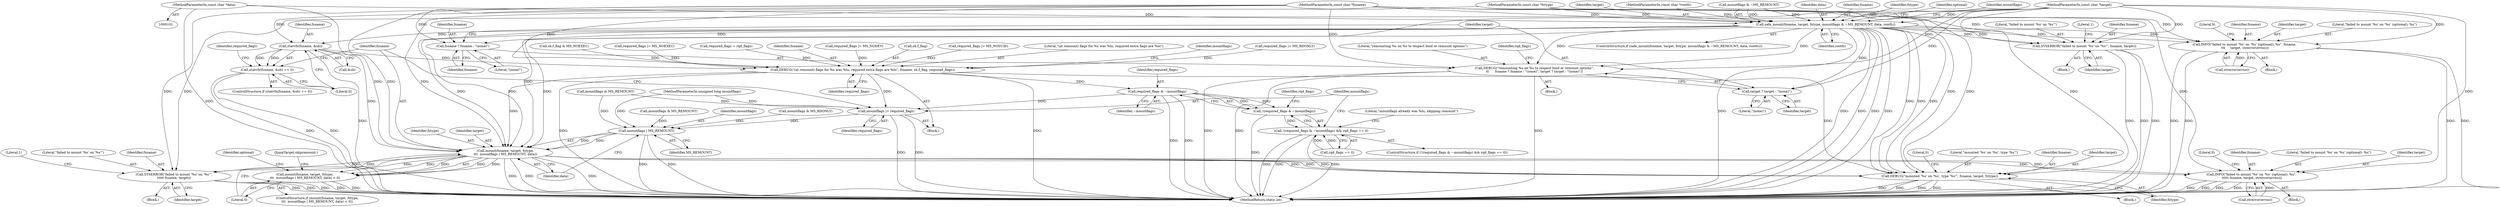 digraph "0_lxc_592fd47a6245508b79fe6ac819fe6d3b2c1289be_5@pointer" {
"1000106" [label="(MethodParameterIn,const char *data)"];
"1000112" [label="(Call,safe_mount(fsname, target, fstype, mountflags & ~MS_REMOUNT, data, rootfs))"];
"1000125" [label="(Call,INFO(\"failed to mount '%s' on '%s' (optional): %s\", fsname,\n \t\t\t     target, strerror(errno)))"];
"1000135" [label="(Call,SYSERROR(\"failed to mount '%s' on '%s'\", fsname, target))"];
"1000151" [label="(Call,DEBUG(\"remounting %s on %s to respect bind or remount options\",\n\t\t      fsname ? fsname : \"(none)\", target ? target : \"(none)\"))"];
"1000153" [label="(Call,fsname ? fsname : \"(none)\")"];
"1000157" [label="(Call,target ? target : \"(none)\")"];
"1000174" [label="(Call,statvfs(fsname, &sb))"];
"1000173" [label="(Call,statvfs(fsname, &sb) == 0)"];
"1000220" [label="(Call,DEBUG(\"(at remount) flags for %s was %lu, required extra flags are %lu\", fsname, sb.f_flag, required_flags))"];
"1000236" [label="(Call,required_flags & ~mountflags)"];
"1000235" [label="(Call,!(required_flags & ~mountflags))"];
"1000234" [label="(Call,!(required_flags & ~mountflags) && rqd_flags == 0)"];
"1000247" [label="(Call,mountflags |= required_flags)"];
"1000256" [label="(Call,mountflags | MS_REMOUNT)"];
"1000252" [label="(Call,mount(fsname, target, fstype,\n\t\t\t  mountflags | MS_REMOUNT, data))"];
"1000251" [label="(Call,mount(fsname, target, fstype,\n\t\t\t  mountflags | MS_REMOUNT, data) < 0)"];
"1000265" [label="(Call,INFO(\"failed to mount '%s' on '%s' (optional): %s\",\n \t\t\t\t\t fsname, target, strerror(errno)))"];
"1000275" [label="(Call,SYSERROR(\"failed to mount '%s' on '%s'\",\n\t\t\t\t\t fsname, target))"];
"1000283" [label="(Call,DEBUG(\"mounted '%s' on '%s', type '%s'\", fsname, target, fstype))"];
"1000281" [label="(Literal,1)"];
"1000175" [label="(Identifier,fsname)"];
"1000244" [label="(Literal,\"mountflags already was %lu, skipping remount\")"];
"1000249" [label="(Identifier,required_flags)"];
"1000272" [label="(Literal,0)"];
"1000282" [label="(JumpTarget,skipremount:)"];
"1000105" [label="(MethodParameterIn,unsigned long mountflags)"];
"1000153" [label="(Call,fsname ? fsname : \"(none)\")"];
"1000103" [label="(MethodParameterIn,const char *target)"];
"1000235" [label="(Call,!(required_flags & ~mountflags))"];
"1000123" [label="(Identifier,optional)"];
"1000155" [label="(Identifier,fsname)"];
"1000251" [label="(Call,mount(fsname, target, fstype,\n\t\t\t  mountflags | MS_REMOUNT, data) < 0)"];
"1000267" [label="(Identifier,fsname)"];
"1000266" [label="(Literal,\"failed to mount '%s' on '%s' (optional): %s\")"];
"1000258" [label="(Identifier,MS_REMOUNT)"];
"1000150" [label="(Block,)"];
"1000257" [label="(Identifier,mountflags)"];
"1000239" [label="(Call,rqd_flags == 0)"];
"1000111" [label="(ControlStructure,if (safe_mount(fsname, target, fstype, mountflags & ~MS_REMOUNT, data, rootfs)))"];
"1000106" [label="(MethodParameterIn,const char *data)"];
"1000112" [label="(Call,safe_mount(fsname, target, fstype, mountflags & ~MS_REMOUNT, data, rootfs))"];
"1000145" [label="(Identifier,mountflags)"];
"1000276" [label="(Literal,\"failed to mount '%s' on '%s'\")"];
"1000104" [label="(MethodParameterIn,const char *fstype)"];
"1000212" [label="(Call,sb.f_flag & MS_NOEXEC)"];
"1000236" [label="(Call,required_flags & ~mountflags)"];
"1000217" [label="(Call,required_flags |= MS_NOEXEC)"];
"1000114" [label="(Identifier,target)"];
"1000277" [label="(Identifier,fsname)"];
"1000166" [label="(Call,mountflags & MS_RDONLY)"];
"1000181" [label="(Call,required_flags = rqd_flags)"];
"1000182" [label="(Identifier,required_flags)"];
"1000226" [label="(Identifier,required_flags)"];
"1000259" [label="(Identifier,data)"];
"1000141" [label="(Literal,1)"];
"1000156" [label="(Literal,\"(none)\")"];
"1000108" [label="(MethodParameterIn,const char *rootfs)"];
"1000163" [label="(Identifier,rqd_flags)"];
"1000265" [label="(Call,INFO(\"failed to mount '%s' on '%s' (optional): %s\",\n \t\t\t\t\t fsname, target, strerror(errno)))"];
"1000135" [label="(Call,SYSERROR(\"failed to mount '%s' on '%s'\", fsname, target))"];
"1000129" [label="(Call,strerror(errno))"];
"1000176" [label="(Call,&sb)"];
"1000284" [label="(Literal,\"mounted '%s' on '%s', type '%s'\")"];
"1000233" [label="(ControlStructure,if (!(required_flags & ~mountflags) && rqd_flags == 0))"];
"1000275" [label="(Call,SYSERROR(\"failed to mount '%s' on '%s'\",\n\t\t\t\t\t fsname, target))"];
"1000240" [label="(Identifier,rqd_flags)"];
"1000222" [label="(Identifier,fsname)"];
"1000260" [label="(Literal,0)"];
"1000229" [label="(Call,mountflags & MS_REMOUNT)"];
"1000252" [label="(Call,mount(fsname, target, fstype,\n\t\t\t  mountflags | MS_REMOUNT, data))"];
"1000274" [label="(Block,)"];
"1000134" [label="(Block,)"];
"1000220" [label="(Call,DEBUG(\"(at remount) flags for %s was %lu, required extra flags are %lu\", fsname, sb.f_flag, required_flags))"];
"1000128" [label="(Identifier,target)"];
"1000152" [label="(Literal,\"remounting %s on %s to respect bind or remount options\")"];
"1000126" [label="(Literal,\"failed to mount '%s' on '%s' (optional): %s\")"];
"1000238" [label="(Identifier,~mountflags)"];
"1000199" [label="(Call,required_flags |= MS_NODEV)"];
"1000263" [label="(Identifier,optional)"];
"1000132" [label="(Literal,0)"];
"1000158" [label="(Identifier,target)"];
"1000116" [label="(Call,mountflags & ~MS_REMOUNT)"];
"1000137" [label="(Identifier,fsname)"];
"1000285" [label="(Identifier,fsname)"];
"1000234" [label="(Call,!(required_flags & ~mountflags) && rqd_flags == 0)"];
"1000269" [label="(Call,strerror(errno))"];
"1000255" [label="(Identifier,fstype)"];
"1000256" [label="(Call,mountflags | MS_REMOUNT)"];
"1000250" [label="(ControlStructure,if (mount(fsname, target, fstype,\n\t\t\t  mountflags | MS_REMOUNT, data) < 0))"];
"1000154" [label="(Identifier,fsname)"];
"1000119" [label="(Identifier,data)"];
"1000283" [label="(Call,DEBUG(\"mounted '%s' on '%s', type '%s'\", fsname, target, fstype))"];
"1000138" [label="(Identifier,target)"];
"1000237" [label="(Identifier,required_flags)"];
"1000268" [label="(Identifier,target)"];
"1000173" [label="(Call,statvfs(fsname, &sb) == 0)"];
"1000253" [label="(Identifier,fsname)"];
"1000223" [label="(Call,sb.f_flag)"];
"1000113" [label="(Identifier,fsname)"];
"1000151" [label="(Call,DEBUG(\"remounting %s on %s to respect bind or remount options\",\n\t\t      fsname ? fsname : \"(none)\", target ? target : \"(none)\"))"];
"1000254" [label="(Identifier,target)"];
"1000287" [label="(Identifier,fstype)"];
"1000102" [label="(MethodParameterIn,const char *fsname)"];
"1000248" [label="(Identifier,mountflags)"];
"1000127" [label="(Identifier,fsname)"];
"1000286" [label="(Identifier,target)"];
"1000289" [label="(Literal,0)"];
"1000109" [label="(Block,)"];
"1000190" [label="(Call,required_flags |= MS_NOSUID)"];
"1000124" [label="(Block,)"];
"1000144" [label="(Call,mountflags & MS_REMOUNT)"];
"1000157" [label="(Call,target ? target : \"(none)\")"];
"1000115" [label="(Identifier,fstype)"];
"1000136" [label="(Literal,\"failed to mount '%s' on '%s'\")"];
"1000160" [label="(Literal,\"(none)\")"];
"1000174" [label="(Call,statvfs(fsname, &sb))"];
"1000290" [label="(MethodReturn,static int)"];
"1000221" [label="(Literal,\"(at remount) flags for %s was %lu, required extra flags are %lu\")"];
"1000230" [label="(Identifier,mountflags)"];
"1000178" [label="(Literal,0)"];
"1000125" [label="(Call,INFO(\"failed to mount '%s' on '%s' (optional): %s\", fsname,\n \t\t\t     target, strerror(errno)))"];
"1000120" [label="(Identifier,rootfs)"];
"1000247" [label="(Call,mountflags |= required_flags)"];
"1000264" [label="(Block,)"];
"1000278" [label="(Identifier,target)"];
"1000159" [label="(Identifier,target)"];
"1000208" [label="(Call,required_flags |= MS_RDONLY)"];
"1000179" [label="(Block,)"];
"1000172" [label="(ControlStructure,if (statvfs(fsname, &sb) == 0))"];
"1000106" -> "1000101"  [label="AST: "];
"1000106" -> "1000290"  [label="DDG: "];
"1000106" -> "1000112"  [label="DDG: "];
"1000106" -> "1000252"  [label="DDG: "];
"1000112" -> "1000111"  [label="AST: "];
"1000112" -> "1000120"  [label="CFG: "];
"1000113" -> "1000112"  [label="AST: "];
"1000114" -> "1000112"  [label="AST: "];
"1000115" -> "1000112"  [label="AST: "];
"1000116" -> "1000112"  [label="AST: "];
"1000119" -> "1000112"  [label="AST: "];
"1000120" -> "1000112"  [label="AST: "];
"1000123" -> "1000112"  [label="CFG: "];
"1000145" -> "1000112"  [label="CFG: "];
"1000112" -> "1000290"  [label="DDG: "];
"1000112" -> "1000290"  [label="DDG: "];
"1000112" -> "1000290"  [label="DDG: "];
"1000112" -> "1000290"  [label="DDG: "];
"1000112" -> "1000290"  [label="DDG: "];
"1000102" -> "1000112"  [label="DDG: "];
"1000103" -> "1000112"  [label="DDG: "];
"1000104" -> "1000112"  [label="DDG: "];
"1000116" -> "1000112"  [label="DDG: "];
"1000116" -> "1000112"  [label="DDG: "];
"1000108" -> "1000112"  [label="DDG: "];
"1000112" -> "1000125"  [label="DDG: "];
"1000112" -> "1000125"  [label="DDG: "];
"1000112" -> "1000135"  [label="DDG: "];
"1000112" -> "1000135"  [label="DDG: "];
"1000112" -> "1000151"  [label="DDG: "];
"1000112" -> "1000151"  [label="DDG: "];
"1000112" -> "1000153"  [label="DDG: "];
"1000112" -> "1000157"  [label="DDG: "];
"1000112" -> "1000174"  [label="DDG: "];
"1000112" -> "1000252"  [label="DDG: "];
"1000112" -> "1000252"  [label="DDG: "];
"1000112" -> "1000252"  [label="DDG: "];
"1000112" -> "1000283"  [label="DDG: "];
"1000112" -> "1000283"  [label="DDG: "];
"1000112" -> "1000283"  [label="DDG: "];
"1000125" -> "1000124"  [label="AST: "];
"1000125" -> "1000129"  [label="CFG: "];
"1000126" -> "1000125"  [label="AST: "];
"1000127" -> "1000125"  [label="AST: "];
"1000128" -> "1000125"  [label="AST: "];
"1000129" -> "1000125"  [label="AST: "];
"1000132" -> "1000125"  [label="CFG: "];
"1000125" -> "1000290"  [label="DDG: "];
"1000125" -> "1000290"  [label="DDG: "];
"1000125" -> "1000290"  [label="DDG: "];
"1000125" -> "1000290"  [label="DDG: "];
"1000102" -> "1000125"  [label="DDG: "];
"1000103" -> "1000125"  [label="DDG: "];
"1000129" -> "1000125"  [label="DDG: "];
"1000135" -> "1000134"  [label="AST: "];
"1000135" -> "1000138"  [label="CFG: "];
"1000136" -> "1000135"  [label="AST: "];
"1000137" -> "1000135"  [label="AST: "];
"1000138" -> "1000135"  [label="AST: "];
"1000141" -> "1000135"  [label="CFG: "];
"1000135" -> "1000290"  [label="DDG: "];
"1000135" -> "1000290"  [label="DDG: "];
"1000135" -> "1000290"  [label="DDG: "];
"1000102" -> "1000135"  [label="DDG: "];
"1000103" -> "1000135"  [label="DDG: "];
"1000151" -> "1000150"  [label="AST: "];
"1000151" -> "1000157"  [label="CFG: "];
"1000152" -> "1000151"  [label="AST: "];
"1000153" -> "1000151"  [label="AST: "];
"1000157" -> "1000151"  [label="AST: "];
"1000163" -> "1000151"  [label="CFG: "];
"1000151" -> "1000290"  [label="DDG: "];
"1000151" -> "1000290"  [label="DDG: "];
"1000151" -> "1000290"  [label="DDG: "];
"1000102" -> "1000151"  [label="DDG: "];
"1000103" -> "1000151"  [label="DDG: "];
"1000153" -> "1000155"  [label="CFG: "];
"1000153" -> "1000156"  [label="CFG: "];
"1000154" -> "1000153"  [label="AST: "];
"1000155" -> "1000153"  [label="AST: "];
"1000156" -> "1000153"  [label="AST: "];
"1000158" -> "1000153"  [label="CFG: "];
"1000102" -> "1000153"  [label="DDG: "];
"1000157" -> "1000159"  [label="CFG: "];
"1000157" -> "1000160"  [label="CFG: "];
"1000158" -> "1000157"  [label="AST: "];
"1000159" -> "1000157"  [label="AST: "];
"1000160" -> "1000157"  [label="AST: "];
"1000103" -> "1000157"  [label="DDG: "];
"1000174" -> "1000173"  [label="AST: "];
"1000174" -> "1000176"  [label="CFG: "];
"1000175" -> "1000174"  [label="AST: "];
"1000176" -> "1000174"  [label="AST: "];
"1000178" -> "1000174"  [label="CFG: "];
"1000174" -> "1000290"  [label="DDG: "];
"1000174" -> "1000173"  [label="DDG: "];
"1000174" -> "1000173"  [label="DDG: "];
"1000102" -> "1000174"  [label="DDG: "];
"1000174" -> "1000220"  [label="DDG: "];
"1000174" -> "1000252"  [label="DDG: "];
"1000173" -> "1000172"  [label="AST: "];
"1000173" -> "1000178"  [label="CFG: "];
"1000178" -> "1000173"  [label="AST: "];
"1000182" -> "1000173"  [label="CFG: "];
"1000253" -> "1000173"  [label="CFG: "];
"1000173" -> "1000290"  [label="DDG: "];
"1000173" -> "1000290"  [label="DDG: "];
"1000220" -> "1000179"  [label="AST: "];
"1000220" -> "1000226"  [label="CFG: "];
"1000221" -> "1000220"  [label="AST: "];
"1000222" -> "1000220"  [label="AST: "];
"1000223" -> "1000220"  [label="AST: "];
"1000226" -> "1000220"  [label="AST: "];
"1000230" -> "1000220"  [label="CFG: "];
"1000220" -> "1000290"  [label="DDG: "];
"1000220" -> "1000290"  [label="DDG: "];
"1000102" -> "1000220"  [label="DDG: "];
"1000212" -> "1000220"  [label="DDG: "];
"1000181" -> "1000220"  [label="DDG: "];
"1000208" -> "1000220"  [label="DDG: "];
"1000199" -> "1000220"  [label="DDG: "];
"1000190" -> "1000220"  [label="DDG: "];
"1000217" -> "1000220"  [label="DDG: "];
"1000220" -> "1000236"  [label="DDG: "];
"1000220" -> "1000247"  [label="DDG: "];
"1000220" -> "1000252"  [label="DDG: "];
"1000220" -> "1000283"  [label="DDG: "];
"1000236" -> "1000235"  [label="AST: "];
"1000236" -> "1000238"  [label="CFG: "];
"1000237" -> "1000236"  [label="AST: "];
"1000238" -> "1000236"  [label="AST: "];
"1000235" -> "1000236"  [label="CFG: "];
"1000236" -> "1000290"  [label="DDG: "];
"1000236" -> "1000290"  [label="DDG: "];
"1000236" -> "1000235"  [label="DDG: "];
"1000236" -> "1000235"  [label="DDG: "];
"1000236" -> "1000247"  [label="DDG: "];
"1000235" -> "1000234"  [label="AST: "];
"1000240" -> "1000235"  [label="CFG: "];
"1000234" -> "1000235"  [label="CFG: "];
"1000235" -> "1000290"  [label="DDG: "];
"1000235" -> "1000234"  [label="DDG: "];
"1000234" -> "1000233"  [label="AST: "];
"1000234" -> "1000239"  [label="CFG: "];
"1000239" -> "1000234"  [label="AST: "];
"1000244" -> "1000234"  [label="CFG: "];
"1000248" -> "1000234"  [label="CFG: "];
"1000234" -> "1000290"  [label="DDG: "];
"1000234" -> "1000290"  [label="DDG: "];
"1000234" -> "1000290"  [label="DDG: "];
"1000239" -> "1000234"  [label="DDG: "];
"1000239" -> "1000234"  [label="DDG: "];
"1000247" -> "1000179"  [label="AST: "];
"1000247" -> "1000249"  [label="CFG: "];
"1000248" -> "1000247"  [label="AST: "];
"1000249" -> "1000247"  [label="AST: "];
"1000253" -> "1000247"  [label="CFG: "];
"1000247" -> "1000290"  [label="DDG: "];
"1000247" -> "1000290"  [label="DDG: "];
"1000229" -> "1000247"  [label="DDG: "];
"1000105" -> "1000247"  [label="DDG: "];
"1000247" -> "1000256"  [label="DDG: "];
"1000256" -> "1000252"  [label="AST: "];
"1000256" -> "1000258"  [label="CFG: "];
"1000257" -> "1000256"  [label="AST: "];
"1000258" -> "1000256"  [label="AST: "];
"1000259" -> "1000256"  [label="CFG: "];
"1000256" -> "1000290"  [label="DDG: "];
"1000256" -> "1000290"  [label="DDG: "];
"1000256" -> "1000252"  [label="DDG: "];
"1000256" -> "1000252"  [label="DDG: "];
"1000166" -> "1000256"  [label="DDG: "];
"1000105" -> "1000256"  [label="DDG: "];
"1000229" -> "1000256"  [label="DDG: "];
"1000144" -> "1000256"  [label="DDG: "];
"1000252" -> "1000251"  [label="AST: "];
"1000252" -> "1000259"  [label="CFG: "];
"1000253" -> "1000252"  [label="AST: "];
"1000254" -> "1000252"  [label="AST: "];
"1000255" -> "1000252"  [label="AST: "];
"1000259" -> "1000252"  [label="AST: "];
"1000260" -> "1000252"  [label="CFG: "];
"1000252" -> "1000290"  [label="DDG: "];
"1000252" -> "1000290"  [label="DDG: "];
"1000252" -> "1000290"  [label="DDG: "];
"1000252" -> "1000251"  [label="DDG: "];
"1000252" -> "1000251"  [label="DDG: "];
"1000252" -> "1000251"  [label="DDG: "];
"1000252" -> "1000251"  [label="DDG: "];
"1000252" -> "1000251"  [label="DDG: "];
"1000102" -> "1000252"  [label="DDG: "];
"1000103" -> "1000252"  [label="DDG: "];
"1000104" -> "1000252"  [label="DDG: "];
"1000252" -> "1000265"  [label="DDG: "];
"1000252" -> "1000265"  [label="DDG: "];
"1000252" -> "1000275"  [label="DDG: "];
"1000252" -> "1000275"  [label="DDG: "];
"1000252" -> "1000283"  [label="DDG: "];
"1000252" -> "1000283"  [label="DDG: "];
"1000252" -> "1000283"  [label="DDG: "];
"1000251" -> "1000250"  [label="AST: "];
"1000251" -> "1000260"  [label="CFG: "];
"1000260" -> "1000251"  [label="AST: "];
"1000263" -> "1000251"  [label="CFG: "];
"1000282" -> "1000251"  [label="CFG: "];
"1000251" -> "1000290"  [label="DDG: "];
"1000251" -> "1000290"  [label="DDG: "];
"1000265" -> "1000264"  [label="AST: "];
"1000265" -> "1000269"  [label="CFG: "];
"1000266" -> "1000265"  [label="AST: "];
"1000267" -> "1000265"  [label="AST: "];
"1000268" -> "1000265"  [label="AST: "];
"1000269" -> "1000265"  [label="AST: "];
"1000272" -> "1000265"  [label="CFG: "];
"1000265" -> "1000290"  [label="DDG: "];
"1000265" -> "1000290"  [label="DDG: "];
"1000265" -> "1000290"  [label="DDG: "];
"1000265" -> "1000290"  [label="DDG: "];
"1000102" -> "1000265"  [label="DDG: "];
"1000103" -> "1000265"  [label="DDG: "];
"1000269" -> "1000265"  [label="DDG: "];
"1000275" -> "1000274"  [label="AST: "];
"1000275" -> "1000278"  [label="CFG: "];
"1000276" -> "1000275"  [label="AST: "];
"1000277" -> "1000275"  [label="AST: "];
"1000278" -> "1000275"  [label="AST: "];
"1000281" -> "1000275"  [label="CFG: "];
"1000275" -> "1000290"  [label="DDG: "];
"1000275" -> "1000290"  [label="DDG: "];
"1000275" -> "1000290"  [label="DDG: "];
"1000102" -> "1000275"  [label="DDG: "];
"1000103" -> "1000275"  [label="DDG: "];
"1000283" -> "1000109"  [label="AST: "];
"1000283" -> "1000287"  [label="CFG: "];
"1000284" -> "1000283"  [label="AST: "];
"1000285" -> "1000283"  [label="AST: "];
"1000286" -> "1000283"  [label="AST: "];
"1000287" -> "1000283"  [label="AST: "];
"1000289" -> "1000283"  [label="CFG: "];
"1000283" -> "1000290"  [label="DDG: "];
"1000283" -> "1000290"  [label="DDG: "];
"1000283" -> "1000290"  [label="DDG: "];
"1000283" -> "1000290"  [label="DDG: "];
"1000102" -> "1000283"  [label="DDG: "];
"1000103" -> "1000283"  [label="DDG: "];
"1000104" -> "1000283"  [label="DDG: "];
}
